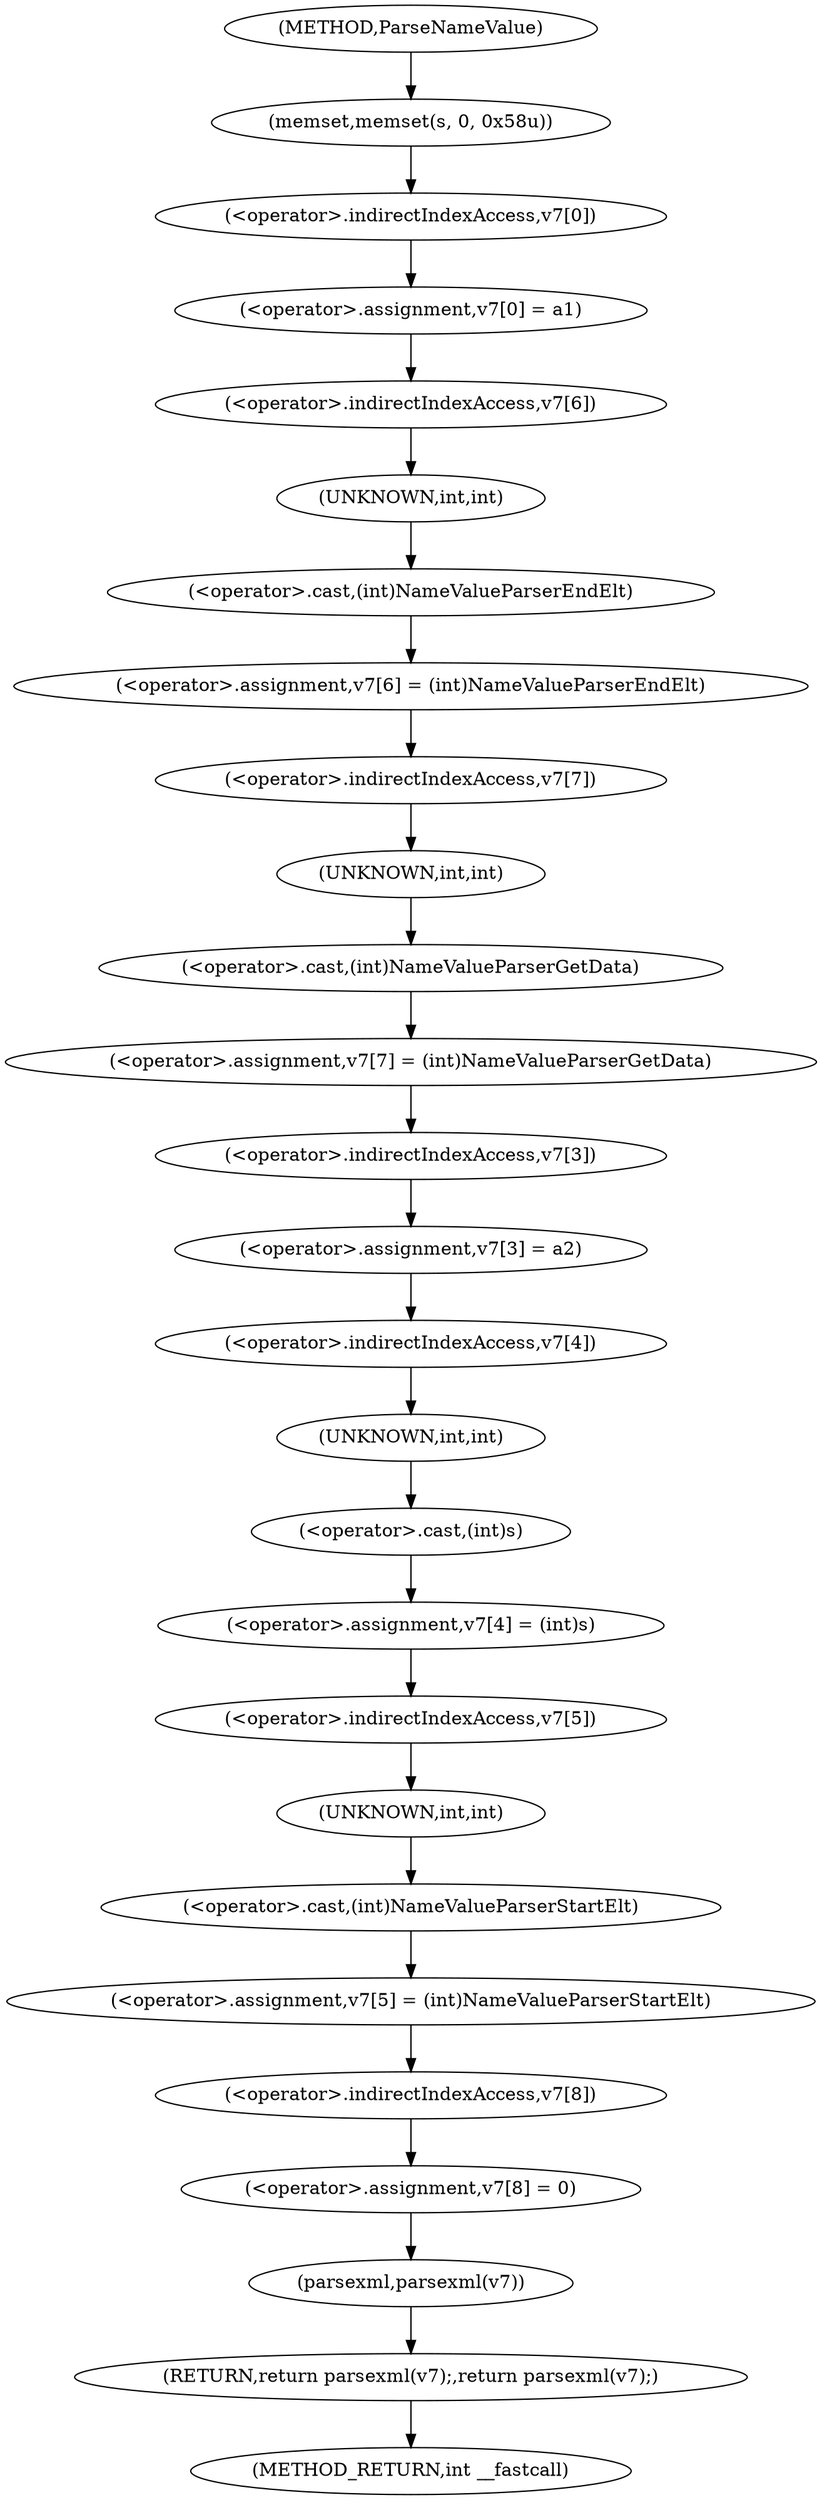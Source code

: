 digraph ParseNameValue {  
"1000108" [label = "(memset,memset(s, 0, 0x58u))" ]
"1000112" [label = "(<operator>.assignment,v7[0] = a1)" ]
"1000113" [label = "(<operator>.indirectIndexAccess,v7[0])" ]
"1000117" [label = "(<operator>.assignment,v7[6] = (int)NameValueParserEndElt)" ]
"1000118" [label = "(<operator>.indirectIndexAccess,v7[6])" ]
"1000121" [label = "(<operator>.cast,(int)NameValueParserEndElt)" ]
"1000122" [label = "(UNKNOWN,int,int)" ]
"1000124" [label = "(<operator>.assignment,v7[7] = (int)NameValueParserGetData)" ]
"1000125" [label = "(<operator>.indirectIndexAccess,v7[7])" ]
"1000128" [label = "(<operator>.cast,(int)NameValueParserGetData)" ]
"1000129" [label = "(UNKNOWN,int,int)" ]
"1000131" [label = "(<operator>.assignment,v7[3] = a2)" ]
"1000132" [label = "(<operator>.indirectIndexAccess,v7[3])" ]
"1000136" [label = "(<operator>.assignment,v7[4] = (int)s)" ]
"1000137" [label = "(<operator>.indirectIndexAccess,v7[4])" ]
"1000140" [label = "(<operator>.cast,(int)s)" ]
"1000141" [label = "(UNKNOWN,int,int)" ]
"1000143" [label = "(<operator>.assignment,v7[5] = (int)NameValueParserStartElt)" ]
"1000144" [label = "(<operator>.indirectIndexAccess,v7[5])" ]
"1000147" [label = "(<operator>.cast,(int)NameValueParserStartElt)" ]
"1000148" [label = "(UNKNOWN,int,int)" ]
"1000150" [label = "(<operator>.assignment,v7[8] = 0)" ]
"1000151" [label = "(<operator>.indirectIndexAccess,v7[8])" ]
"1000155" [label = "(RETURN,return parsexml(v7);,return parsexml(v7);)" ]
"1000156" [label = "(parsexml,parsexml(v7))" ]
"1000102" [label = "(METHOD,ParseNameValue)" ]
"1000158" [label = "(METHOD_RETURN,int __fastcall)" ]
  "1000108" -> "1000113" 
  "1000112" -> "1000118" 
  "1000113" -> "1000112" 
  "1000117" -> "1000125" 
  "1000118" -> "1000122" 
  "1000121" -> "1000117" 
  "1000122" -> "1000121" 
  "1000124" -> "1000132" 
  "1000125" -> "1000129" 
  "1000128" -> "1000124" 
  "1000129" -> "1000128" 
  "1000131" -> "1000137" 
  "1000132" -> "1000131" 
  "1000136" -> "1000144" 
  "1000137" -> "1000141" 
  "1000140" -> "1000136" 
  "1000141" -> "1000140" 
  "1000143" -> "1000151" 
  "1000144" -> "1000148" 
  "1000147" -> "1000143" 
  "1000148" -> "1000147" 
  "1000150" -> "1000156" 
  "1000151" -> "1000150" 
  "1000155" -> "1000158" 
  "1000156" -> "1000155" 
  "1000102" -> "1000108" 
}
